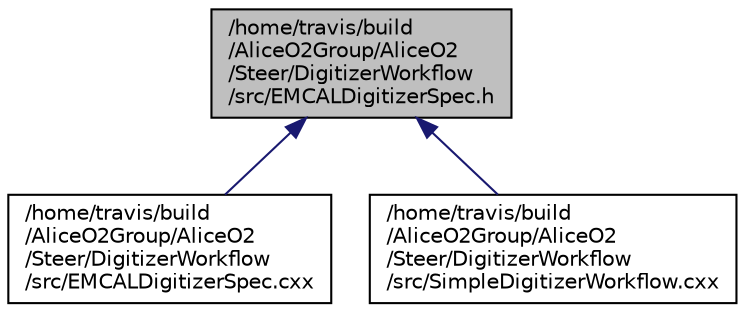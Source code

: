 digraph "/home/travis/build/AliceO2Group/AliceO2/Steer/DigitizerWorkflow/src/EMCALDigitizerSpec.h"
{
 // INTERACTIVE_SVG=YES
  bgcolor="transparent";
  edge [fontname="Helvetica",fontsize="10",labelfontname="Helvetica",labelfontsize="10"];
  node [fontname="Helvetica",fontsize="10",shape=record];
  Node197 [label="/home/travis/build\l/AliceO2Group/AliceO2\l/Steer/DigitizerWorkflow\l/src/EMCALDigitizerSpec.h",height=0.2,width=0.4,color="black", fillcolor="grey75", style="filled", fontcolor="black"];
  Node197 -> Node198 [dir="back",color="midnightblue",fontsize="10",style="solid",fontname="Helvetica"];
  Node198 [label="/home/travis/build\l/AliceO2Group/AliceO2\l/Steer/DigitizerWorkflow\l/src/EMCALDigitizerSpec.cxx",height=0.2,width=0.4,color="black",URL="$d5/d9b/EMCALDigitizerSpec_8cxx.html"];
  Node197 -> Node199 [dir="back",color="midnightblue",fontsize="10",style="solid",fontname="Helvetica"];
  Node199 [label="/home/travis/build\l/AliceO2Group/AliceO2\l/Steer/DigitizerWorkflow\l/src/SimpleDigitizerWorkflow.cxx",height=0.2,width=0.4,color="black",URL="$d2/dd7/SimpleDigitizerWorkflow_8cxx.html"];
}
